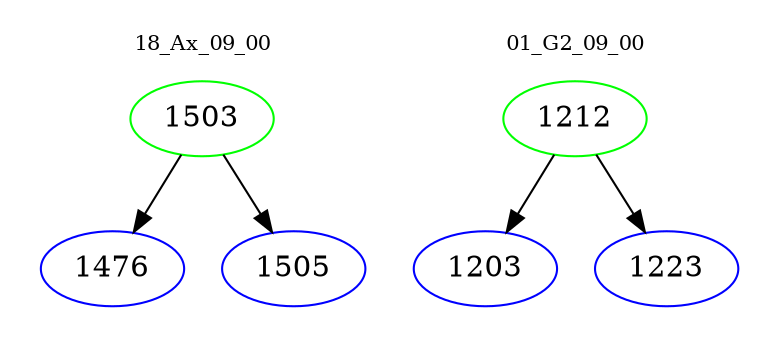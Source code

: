 digraph{
subgraph cluster_0 {
color = white
label = "18_Ax_09_00";
fontsize=10;
T0_1503 [label="1503", color="green"]
T0_1503 -> T0_1476 [color="black"]
T0_1476 [label="1476", color="blue"]
T0_1503 -> T0_1505 [color="black"]
T0_1505 [label="1505", color="blue"]
}
subgraph cluster_1 {
color = white
label = "01_G2_09_00";
fontsize=10;
T1_1212 [label="1212", color="green"]
T1_1212 -> T1_1203 [color="black"]
T1_1203 [label="1203", color="blue"]
T1_1212 -> T1_1223 [color="black"]
T1_1223 [label="1223", color="blue"]
}
}
